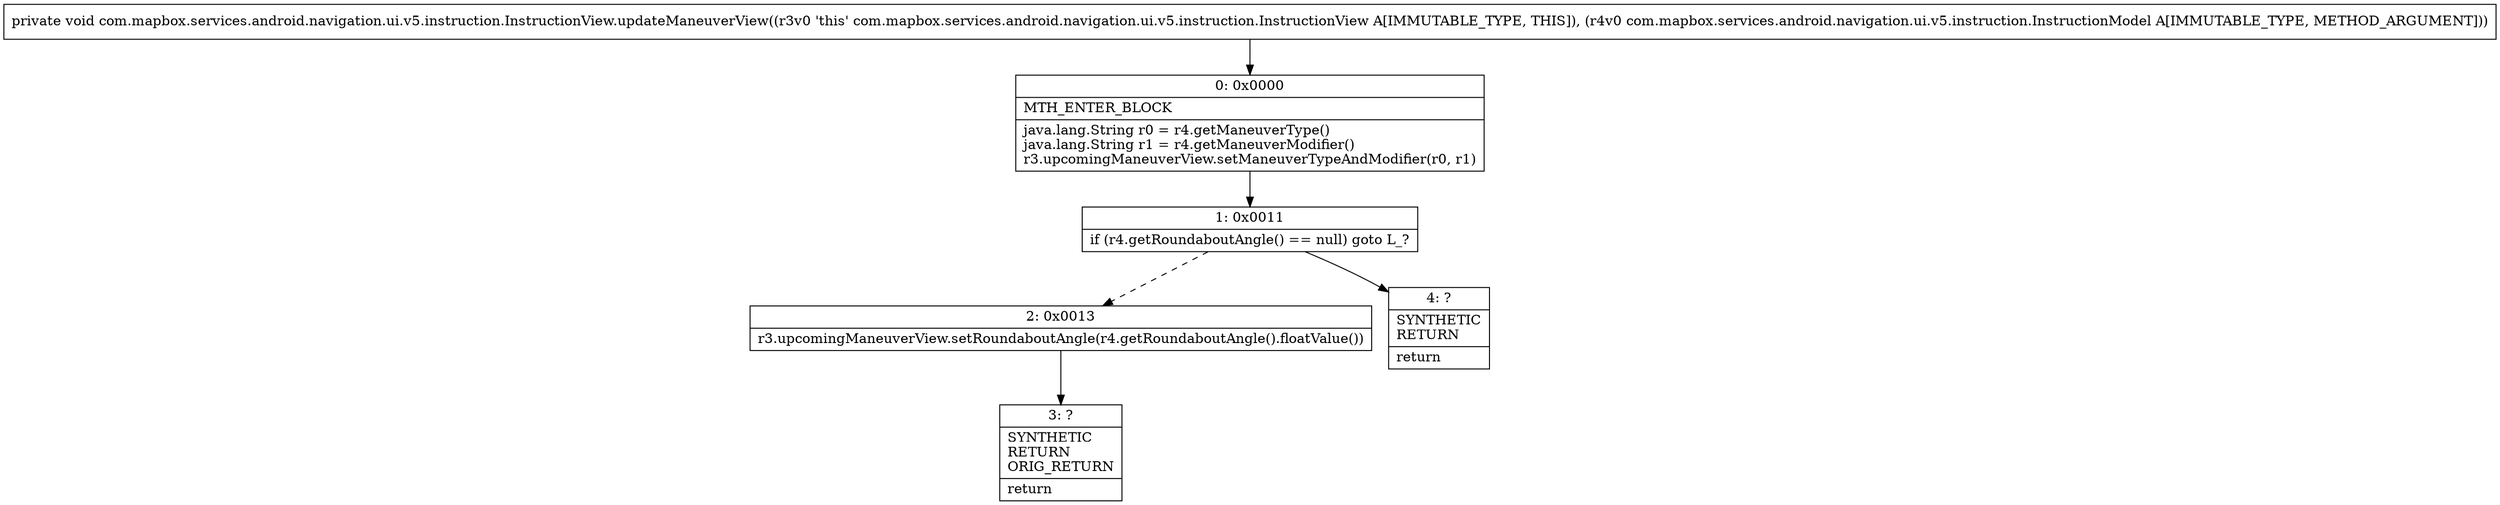 digraph "CFG forcom.mapbox.services.android.navigation.ui.v5.instruction.InstructionView.updateManeuverView(Lcom\/mapbox\/services\/android\/navigation\/ui\/v5\/instruction\/InstructionModel;)V" {
Node_0 [shape=record,label="{0\:\ 0x0000|MTH_ENTER_BLOCK\l|java.lang.String r0 = r4.getManeuverType()\ljava.lang.String r1 = r4.getManeuverModifier()\lr3.upcomingManeuverView.setManeuverTypeAndModifier(r0, r1)\l}"];
Node_1 [shape=record,label="{1\:\ 0x0011|if (r4.getRoundaboutAngle() == null) goto L_?\l}"];
Node_2 [shape=record,label="{2\:\ 0x0013|r3.upcomingManeuverView.setRoundaboutAngle(r4.getRoundaboutAngle().floatValue())\l}"];
Node_3 [shape=record,label="{3\:\ ?|SYNTHETIC\lRETURN\lORIG_RETURN\l|return\l}"];
Node_4 [shape=record,label="{4\:\ ?|SYNTHETIC\lRETURN\l|return\l}"];
MethodNode[shape=record,label="{private void com.mapbox.services.android.navigation.ui.v5.instruction.InstructionView.updateManeuverView((r3v0 'this' com.mapbox.services.android.navigation.ui.v5.instruction.InstructionView A[IMMUTABLE_TYPE, THIS]), (r4v0 com.mapbox.services.android.navigation.ui.v5.instruction.InstructionModel A[IMMUTABLE_TYPE, METHOD_ARGUMENT])) }"];
MethodNode -> Node_0;
Node_0 -> Node_1;
Node_1 -> Node_2[style=dashed];
Node_1 -> Node_4;
Node_2 -> Node_3;
}


